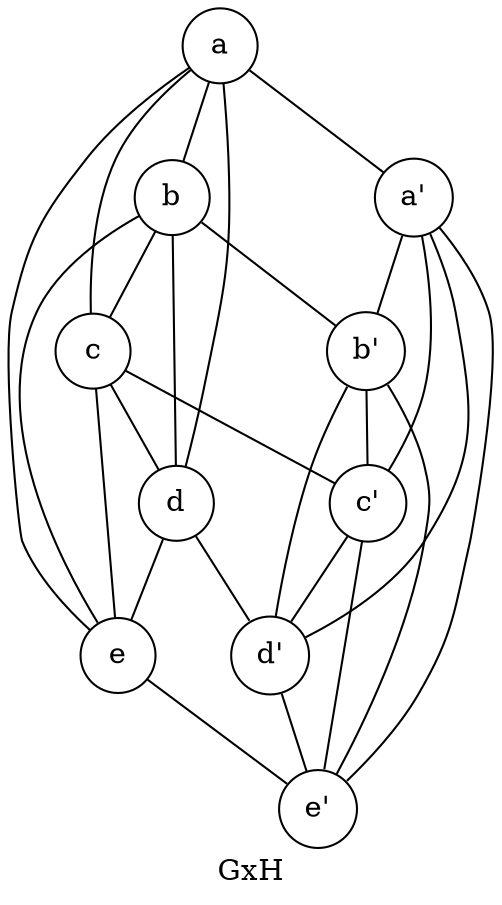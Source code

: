 graph GH {
    overlap=false
    splines=true
    node [shape=circle]
    label="GxH"

    edge [len=4]
    a -- b
    a -- c
    a -- d
    a -- e

    b -- c
    b -- d
    b -- e

    c -- d
    c -- e

    d -- e

    "a'" -- "b'"
    "a'" -- "c'"
    "a'" -- "d'"
    "a'" -- "e'"
              
    "b'" -- "c'"
    "b'" -- "d'"
    "b'" -- "e'"
              
    "c'" -- "d'"
    "c'" -- "e'"
              
    "d'" -- "e'"

    edge [len=1]
    edge [weight=2]
    "a" -- "a'"
    "b" -- "b'"
    "c" -- "c'"
    "d" -- "d'"
    "e" -- "e'"
}
